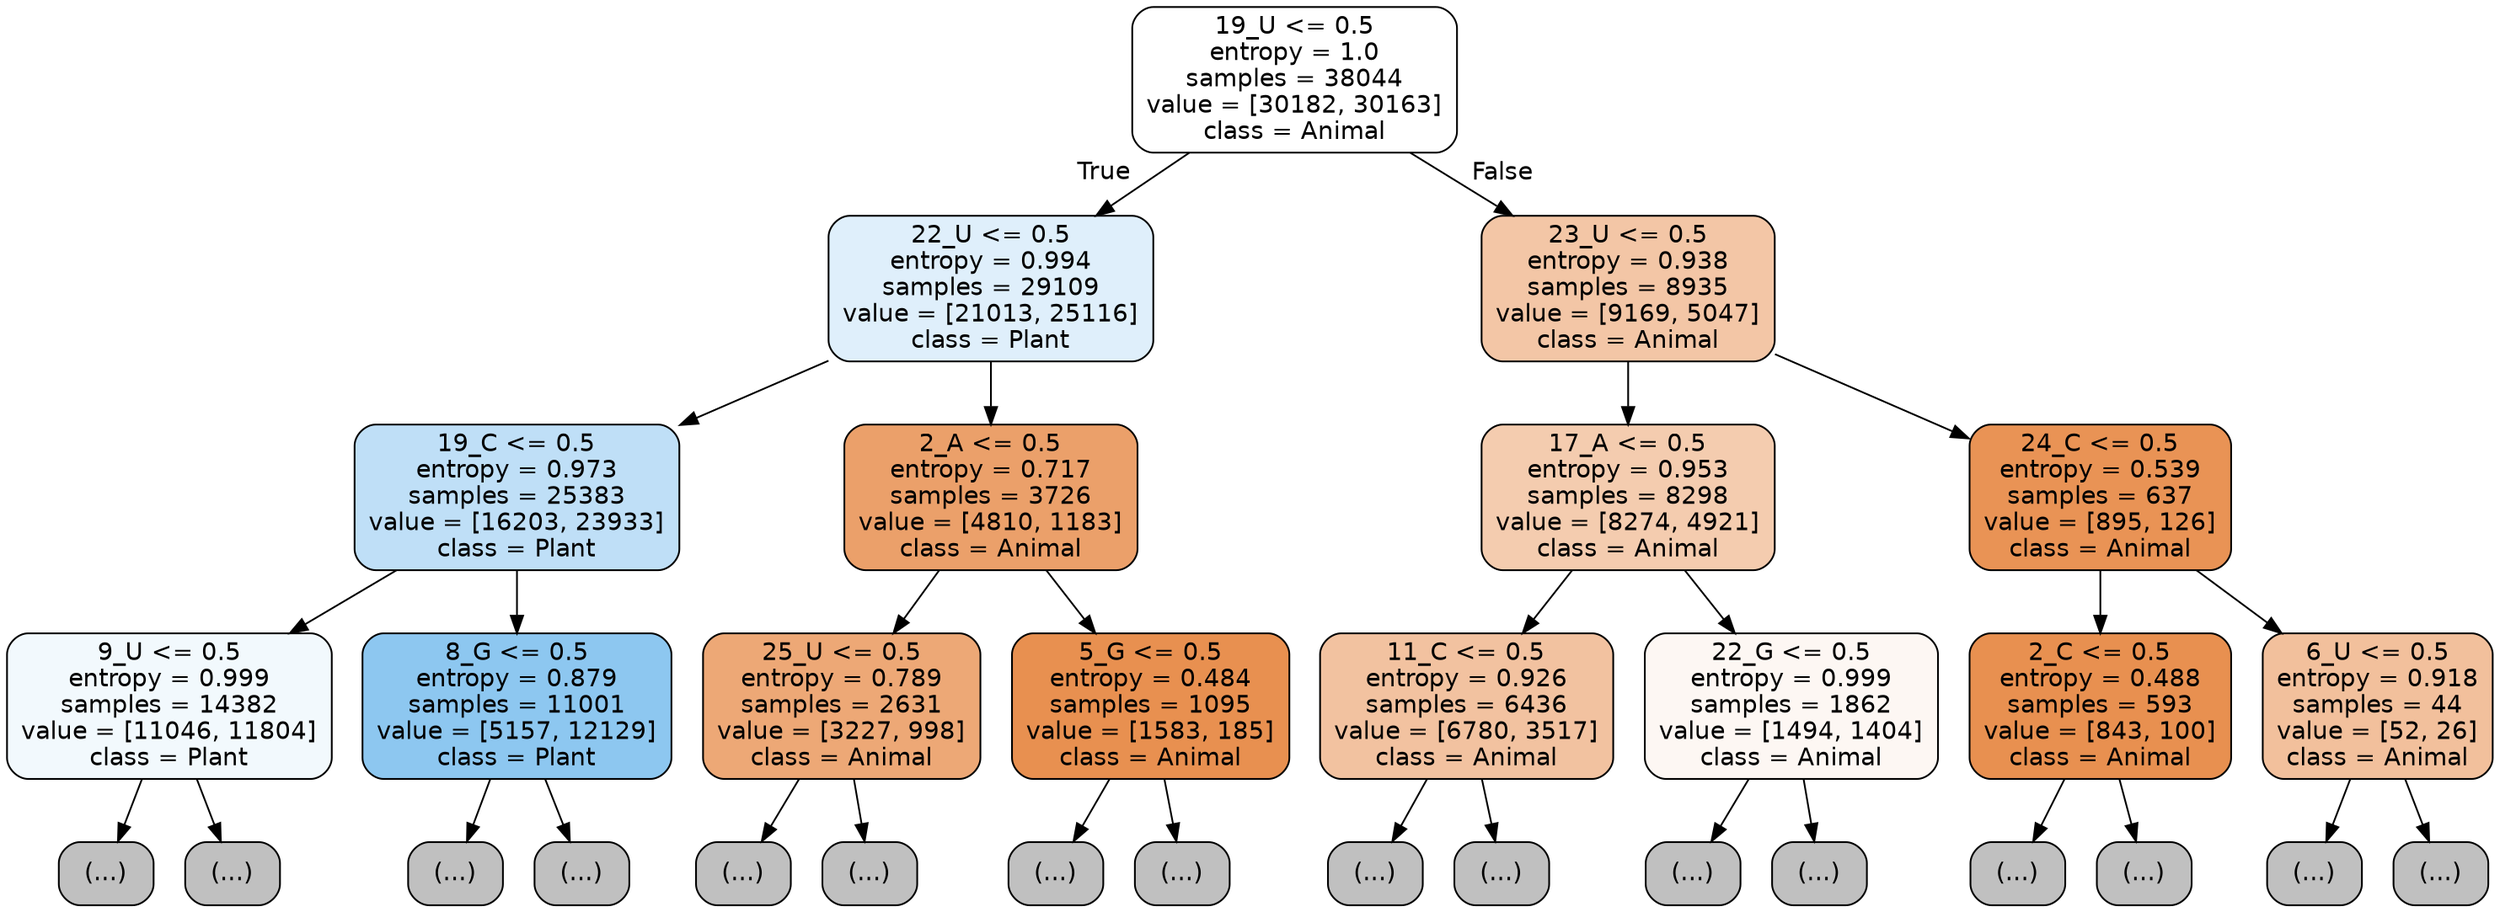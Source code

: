 digraph Tree {
node [shape=box, style="filled, rounded", color="black", fontname="helvetica"] ;
edge [fontname="helvetica"] ;
0 [label="19_U <= 0.5\nentropy = 1.0\nsamples = 38044\nvalue = [30182, 30163]\nclass = Animal", fillcolor="#ffffff"] ;
1 [label="22_U <= 0.5\nentropy = 0.994\nsamples = 29109\nvalue = [21013, 25116]\nclass = Plant", fillcolor="#dfeffb"] ;
0 -> 1 [labeldistance=2.5, labelangle=45, headlabel="True"] ;
2 [label="19_C <= 0.5\nentropy = 0.973\nsamples = 25383\nvalue = [16203, 23933]\nclass = Plant", fillcolor="#bfdff7"] ;
1 -> 2 ;
3 [label="9_U <= 0.5\nentropy = 0.999\nsamples = 14382\nvalue = [11046, 11804]\nclass = Plant", fillcolor="#f2f9fd"] ;
2 -> 3 ;
4 [label="(...)", fillcolor="#C0C0C0"] ;
3 -> 4 ;
5111 [label="(...)", fillcolor="#C0C0C0"] ;
3 -> 5111 ;
7242 [label="8_G <= 0.5\nentropy = 0.879\nsamples = 11001\nvalue = [5157, 12129]\nclass = Plant", fillcolor="#8dc7f0"] ;
2 -> 7242 ;
7243 [label="(...)", fillcolor="#C0C0C0"] ;
7242 -> 7243 ;
9972 [label="(...)", fillcolor="#C0C0C0"] ;
7242 -> 9972 ;
10875 [label="2_A <= 0.5\nentropy = 0.717\nsamples = 3726\nvalue = [4810, 1183]\nclass = Animal", fillcolor="#eba06a"] ;
1 -> 10875 ;
10876 [label="25_U <= 0.5\nentropy = 0.789\nsamples = 2631\nvalue = [3227, 998]\nclass = Animal", fillcolor="#eda876"] ;
10875 -> 10876 ;
10877 [label="(...)", fillcolor="#C0C0C0"] ;
10876 -> 10877 ;
12004 [label="(...)", fillcolor="#C0C0C0"] ;
10876 -> 12004 ;
12021 [label="5_G <= 0.5\nentropy = 0.484\nsamples = 1095\nvalue = [1583, 185]\nclass = Animal", fillcolor="#e89050"] ;
10875 -> 12021 ;
12022 [label="(...)", fillcolor="#C0C0C0"] ;
12021 -> 12022 ;
12293 [label="(...)", fillcolor="#C0C0C0"] ;
12021 -> 12293 ;
12376 [label="23_U <= 0.5\nentropy = 0.938\nsamples = 8935\nvalue = [9169, 5047]\nclass = Animal", fillcolor="#f3c6a6"] ;
0 -> 12376 [labeldistance=2.5, labelangle=-45, headlabel="False"] ;
12377 [label="17_A <= 0.5\nentropy = 0.953\nsamples = 8298\nvalue = [8274, 4921]\nclass = Animal", fillcolor="#f4ccaf"] ;
12376 -> 12377 ;
12378 [label="11_C <= 0.5\nentropy = 0.926\nsamples = 6436\nvalue = [6780, 3517]\nclass = Animal", fillcolor="#f2c2a0"] ;
12377 -> 12378 ;
12379 [label="(...)", fillcolor="#C0C0C0"] ;
12378 -> 12379 ;
14976 [label="(...)", fillcolor="#C0C0C0"] ;
12378 -> 14976 ;
15761 [label="22_G <= 0.5\nentropy = 0.999\nsamples = 1862\nvalue = [1494, 1404]\nclass = Animal", fillcolor="#fdf7f3"] ;
12377 -> 15761 ;
15762 [label="(...)", fillcolor="#C0C0C0"] ;
15761 -> 15762 ;
16529 [label="(...)", fillcolor="#C0C0C0"] ;
15761 -> 16529 ;
16622 [label="24_C <= 0.5\nentropy = 0.539\nsamples = 637\nvalue = [895, 126]\nclass = Animal", fillcolor="#e99355"] ;
12376 -> 16622 ;
16623 [label="2_C <= 0.5\nentropy = 0.488\nsamples = 593\nvalue = [843, 100]\nclass = Animal", fillcolor="#e89050"] ;
16622 -> 16623 ;
16624 [label="(...)", fillcolor="#C0C0C0"] ;
16623 -> 16624 ;
16751 [label="(...)", fillcolor="#C0C0C0"] ;
16623 -> 16751 ;
16788 [label="6_U <= 0.5\nentropy = 0.918\nsamples = 44\nvalue = [52, 26]\nclass = Animal", fillcolor="#f2c09c"] ;
16622 -> 16788 ;
16789 [label="(...)", fillcolor="#C0C0C0"] ;
16788 -> 16789 ;
16806 [label="(...)", fillcolor="#C0C0C0"] ;
16788 -> 16806 ;
}